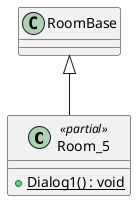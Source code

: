 @startuml
class Room_5 <<partial>> {
    + {static} Dialog1() : void
}
RoomBase <|-- Room_5
@enduml
